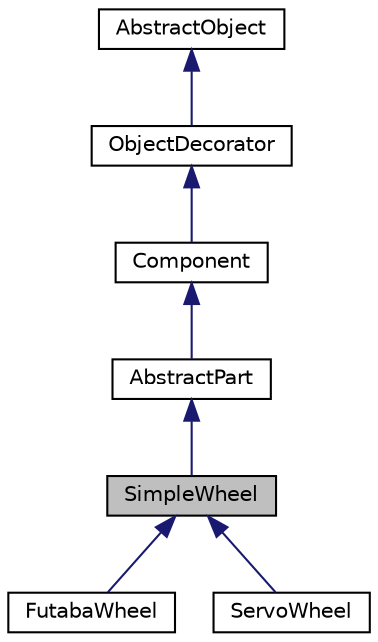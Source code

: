 digraph "SimpleWheel"
{
  edge [fontname="Helvetica",fontsize="10",labelfontname="Helvetica",labelfontsize="10"];
  node [fontname="Helvetica",fontsize="10",shape=record];
  Node1 [label="SimpleWheel",height=0.2,width=0.4,color="black", fillcolor="grey75", style="filled" fontcolor="black"];
  Node2 -> Node1 [dir="back",color="midnightblue",fontsize="10",style="solid",fontname="Helvetica"];
  Node2 [label="AbstractPart",height=0.2,width=0.4,color="black", fillcolor="white", style="filled",URL="$classAbstractPart.html",tooltip="Color decorator."];
  Node3 -> Node2 [dir="back",color="midnightblue",fontsize="10",style="solid",fontname="Helvetica"];
  Node3 [label="Component",height=0.2,width=0.4,color="black", fillcolor="white", style="filled",URL="$classComponent.html",tooltip="Component class."];
  Node4 -> Node3 [dir="back",color="midnightblue",fontsize="10",style="solid",fontname="Helvetica"];
  Node4 [label="ObjectDecorator",height=0.2,width=0.4,color="black", fillcolor="white", style="filled",URL="$classObjectDecorator.html",tooltip="Abstract object decorator interface."];
  Node5 -> Node4 [dir="back",color="midnightblue",fontsize="10",style="solid",fontname="Helvetica"];
  Node5 [label="AbstractObject",height=0.2,width=0.4,color="black", fillcolor="white", style="filled",URL="$classAbstractObject.html",tooltip="Abstract object interface."];
  Node1 -> Node6 [dir="back",color="midnightblue",fontsize="10",style="solid",fontname="Helvetica"];
  Node6 [label="FutabaWheel",height=0.2,width=0.4,color="black", fillcolor="white", style="filled",URL="$classFutabaWheel.html",tooltip="Futaba wheel primitive object."];
  Node1 -> Node7 [dir="back",color="midnightblue",fontsize="10",style="solid",fontname="Helvetica"];
  Node7 [label="ServoWheel",height=0.2,width=0.4,color="black", fillcolor="white", style="filled",URL="$classServoWheel.html",tooltip="Servo wheel primitive object."];
}
